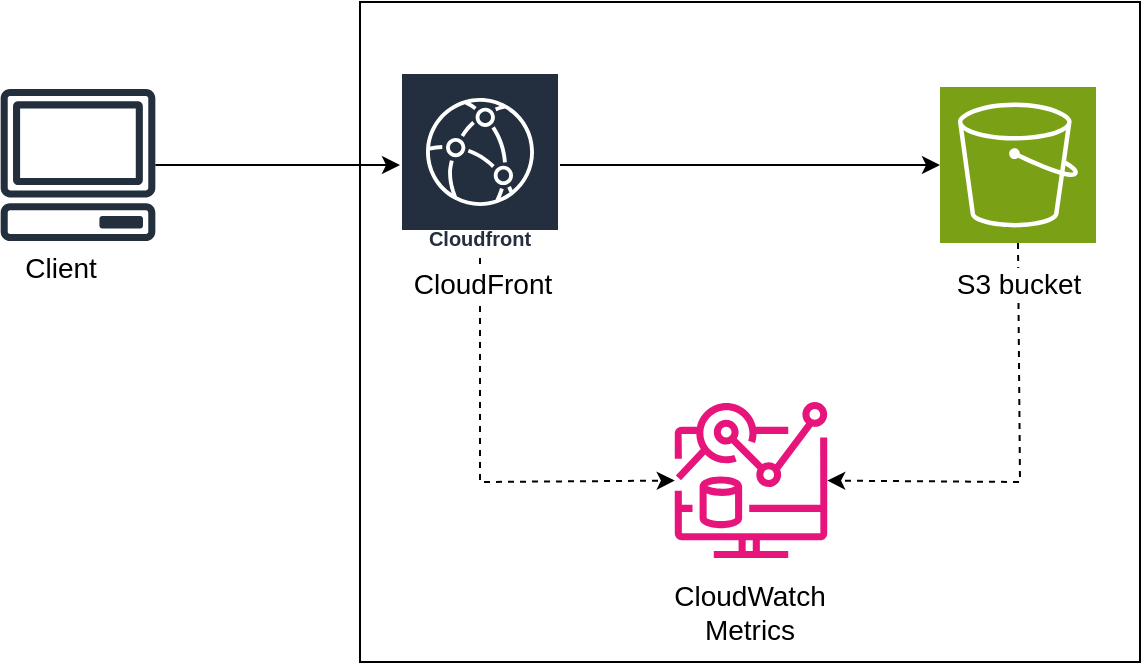 <mxfile version="27.2.0">
  <diagram name="Page-1" id="WFDi1R9LGKmqpybWGIPr">
    <mxGraphModel dx="1111" dy="439" grid="1" gridSize="10" guides="1" tooltips="1" connect="1" arrows="1" fold="1" page="1" pageScale="1" pageWidth="850" pageHeight="1100" math="0" shadow="0">
      <root>
        <mxCell id="0" />
        <mxCell id="1" parent="0" />
        <mxCell id="g6VmP9B4iMw3VE0Ckpao-1" value="" style="rounded=0;whiteSpace=wrap;html=1;" vertex="1" parent="1">
          <mxGeometry x="230" y="90" width="390" height="330" as="geometry" />
        </mxCell>
        <mxCell id="g6VmP9B4iMw3VE0Ckpao-8" value="" style="rounded=0;orthogonalLoop=1;jettySize=auto;html=1;" edge="1" parent="1" source="g6VmP9B4iMw3VE0Ckpao-2" target="g6VmP9B4iMw3VE0Ckpao-3">
          <mxGeometry relative="1" as="geometry" />
        </mxCell>
        <mxCell id="g6VmP9B4iMw3VE0Ckpao-2" value="" style="sketch=0;outlineConnect=0;fontColor=#232F3E;gradientColor=none;fillColor=#232F3D;strokeColor=none;dashed=0;verticalLabelPosition=bottom;verticalAlign=top;align=center;html=1;fontSize=12;fontStyle=0;aspect=fixed;pointerEvents=1;shape=mxgraph.aws4.client;" vertex="1" parent="1">
          <mxGeometry x="50" y="133.5" width="78" height="76" as="geometry" />
        </mxCell>
        <mxCell id="g6VmP9B4iMw3VE0Ckpao-3" value="Amazon Cloudfront" style="sketch=0;outlineConnect=0;fontColor=#232F3E;gradientColor=none;strokeColor=#ffffff;fillColor=#232F3E;dashed=0;verticalLabelPosition=middle;verticalAlign=bottom;align=center;html=1;whiteSpace=wrap;fontSize=10;fontStyle=1;spacing=3;shape=mxgraph.aws4.productIcon;prIcon=mxgraph.aws4.cloudfront;" vertex="1" parent="1">
          <mxGeometry x="250" y="125" width="80" height="93" as="geometry" />
        </mxCell>
        <mxCell id="g6VmP9B4iMw3VE0Ckpao-4" value="" style="sketch=0;points=[[0,0,0],[0.25,0,0],[0.5,0,0],[0.75,0,0],[1,0,0],[0,1,0],[0.25,1,0],[0.5,1,0],[0.75,1,0],[1,1,0],[0,0.25,0],[0,0.5,0],[0,0.75,0],[1,0.25,0],[1,0.5,0],[1,0.75,0]];outlineConnect=0;fontColor=#232F3E;fillColor=#7AA116;strokeColor=#ffffff;dashed=0;verticalLabelPosition=bottom;verticalAlign=top;align=center;html=1;fontSize=12;fontStyle=0;aspect=fixed;shape=mxgraph.aws4.resourceIcon;resIcon=mxgraph.aws4.s3;" vertex="1" parent="1">
          <mxGeometry x="520" y="132.5" width="78" height="78" as="geometry" />
        </mxCell>
        <mxCell id="g6VmP9B4iMw3VE0Ckpao-5" value="" style="sketch=0;outlineConnect=0;fontColor=#232F3E;gradientColor=none;fillColor=#E7157B;strokeColor=none;dashed=0;verticalLabelPosition=bottom;verticalAlign=top;align=center;html=1;fontSize=12;fontStyle=0;aspect=fixed;pointerEvents=1;shape=mxgraph.aws4.cloudwatch_metrics_insights;" vertex="1" parent="1">
          <mxGeometry x="387" y="290" width="77" height="78" as="geometry" />
        </mxCell>
        <mxCell id="g6VmP9B4iMw3VE0Ckpao-12" style="rounded=0;orthogonalLoop=1;jettySize=auto;html=1;entryX=0;entryY=0.5;entryDx=0;entryDy=0;entryPerimeter=0;" edge="1" parent="1" source="g6VmP9B4iMw3VE0Ckpao-3" target="g6VmP9B4iMw3VE0Ckpao-4">
          <mxGeometry relative="1" as="geometry" />
        </mxCell>
        <mxCell id="g6VmP9B4iMw3VE0Ckpao-16" value="" style="html=1;labelBackgroundColor=#ffffff;startArrow=none;startFill=0;startSize=6;endArrow=classic;endFill=1;endSize=6;jettySize=auto;orthogonalLoop=1;strokeWidth=1;dashed=1;fontSize=14;rounded=0;" edge="1" parent="1" source="g6VmP9B4iMw3VE0Ckpao-3" target="g6VmP9B4iMw3VE0Ckpao-5">
          <mxGeometry width="60" height="60" relative="1" as="geometry">
            <mxPoint x="400" y="260" as="sourcePoint" />
            <mxPoint x="460" y="200" as="targetPoint" />
            <Array as="points">
              <mxPoint x="290" y="330" />
            </Array>
          </mxGeometry>
        </mxCell>
        <mxCell id="g6VmP9B4iMw3VE0Ckpao-21" value="&lt;font style=&quot;font-size: 14px;&quot;&gt;CloudFront&lt;/font&gt;" style="edgeLabel;html=1;align=center;verticalAlign=middle;resizable=0;points=[];" vertex="1" connectable="0" parent="g6VmP9B4iMw3VE0Ckpao-16">
          <mxGeometry x="-0.876" y="1" relative="1" as="geometry">
            <mxPoint as="offset" />
          </mxGeometry>
        </mxCell>
        <mxCell id="g6VmP9B4iMw3VE0Ckpao-17" value="" style="html=1;labelBackgroundColor=#ffffff;startArrow=none;startFill=0;startSize=6;endArrow=classic;endFill=1;endSize=6;jettySize=auto;orthogonalLoop=1;strokeWidth=1;dashed=1;fontSize=14;rounded=0;exitX=0.5;exitY=1;exitDx=0;exitDy=0;exitPerimeter=0;" edge="1" parent="1" source="g6VmP9B4iMw3VE0Ckpao-4" target="g6VmP9B4iMw3VE0Ckpao-5">
          <mxGeometry width="60" height="60" relative="1" as="geometry">
            <mxPoint x="400" y="260" as="sourcePoint" />
            <mxPoint x="460" y="200" as="targetPoint" />
            <Array as="points">
              <mxPoint x="560" y="330" />
            </Array>
          </mxGeometry>
        </mxCell>
        <mxCell id="g6VmP9B4iMw3VE0Ckpao-20" value="&lt;font style=&quot;font-size: 14px;&quot;&gt;S3 bucket&lt;/font&gt;" style="edgeLabel;html=1;align=center;verticalAlign=middle;resizable=0;points=[];" vertex="1" connectable="0" parent="g6VmP9B4iMw3VE0Ckpao-17">
          <mxGeometry x="-0.81" y="1" relative="1" as="geometry">
            <mxPoint x="-1" as="offset" />
          </mxGeometry>
        </mxCell>
        <mxCell id="g6VmP9B4iMw3VE0Ckpao-22" value="&lt;font style=&quot;font-size: 14px;&quot;&gt;Client&lt;/font&gt;" style="text;html=1;align=center;verticalAlign=middle;resizable=0;points=[];autosize=1;strokeColor=none;fillColor=none;" vertex="1" parent="1">
          <mxGeometry x="50" y="208" width="60" height="30" as="geometry" />
        </mxCell>
        <mxCell id="g6VmP9B4iMw3VE0Ckpao-25" value="&lt;font style=&quot;font-size: 14px;&quot;&gt;CloudWatch Metrics&lt;/font&gt;" style="text;html=1;align=center;verticalAlign=middle;whiteSpace=wrap;rounded=0;" vertex="1" parent="1">
          <mxGeometry x="370" y="380" width="110" height="30" as="geometry" />
        </mxCell>
      </root>
    </mxGraphModel>
  </diagram>
</mxfile>
